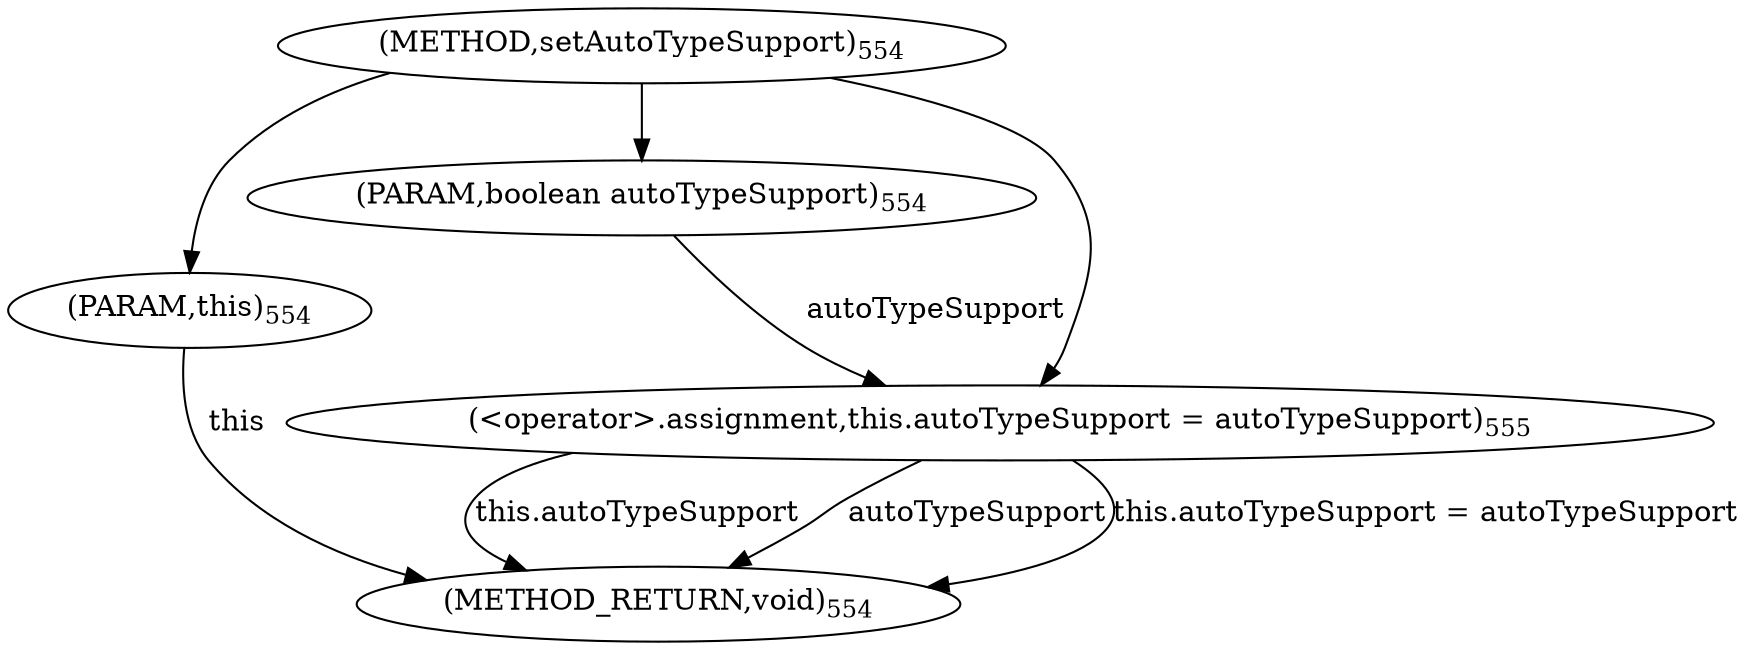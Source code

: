 digraph "setAutoTypeSupport" {  
"1411" [label = <(METHOD,setAutoTypeSupport)<SUB>554</SUB>> ]
"1420" [label = <(METHOD_RETURN,void)<SUB>554</SUB>> ]
"17" [label = <(PARAM,this)<SUB>554</SUB>> ]
"1412" [label = <(PARAM,boolean autoTypeSupport)<SUB>554</SUB>> ]
"1414" [label = <(&lt;operator&gt;.assignment,this.autoTypeSupport = autoTypeSupport)<SUB>555</SUB>> ]
"1414" [label = <(&lt;operator&gt;.assignment,this.autoTypeSupport = autoTypeSupport)<SUB>555</SUB>> ]
"1414" [label = <(&lt;operator&gt;.assignment,this.autoTypeSupport = autoTypeSupport)<SUB>555</SUB>> ]
  "17" -> "1420"  [ label = "this"] 
  "1414" -> "1420"  [ label = "this.autoTypeSupport"] 
  "1414" -> "1420"  [ label = "autoTypeSupport"] 
  "1414" -> "1420"  [ label = "this.autoTypeSupport = autoTypeSupport"] 
  "1411" -> "17" 
  "1411" -> "1412" 
  "1412" -> "1414"  [ label = "autoTypeSupport"] 
  "1411" -> "1414" 
}
